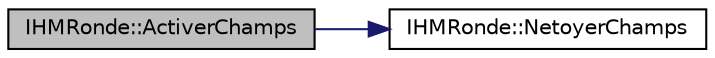 digraph "IHMRonde::ActiverChamps"
{
 // LATEX_PDF_SIZE
  edge [fontname="Helvetica",fontsize="10",labelfontname="Helvetica",labelfontsize="10"];
  node [fontname="Helvetica",fontsize="10",shape=record];
  rankdir="LR";
  Node1 [label="IHMRonde::ActiverChamps",height=0.2,width=0.4,color="black", fillcolor="grey75", style="filled", fontcolor="black",tooltip="IHMRonde::ActiverChamps Active ou désactive le champ nom et les tableaux de l'ihm selon le paramètre,..."];
  Node1 -> Node2 [color="midnightblue",fontsize="10",style="solid",fontname="Helvetica"];
  Node2 [label="IHMRonde::NetoyerChamps",height=0.2,width=0.4,color="black", fillcolor="white", style="filled",URL="$class_i_h_m_ronde.html#aac9d3faac4128e12df55faf925974c01",tooltip="IHMRonde::NetoyerChamps Permet de vider le champs nom et le tableau déroulement de la ronde."];
}
